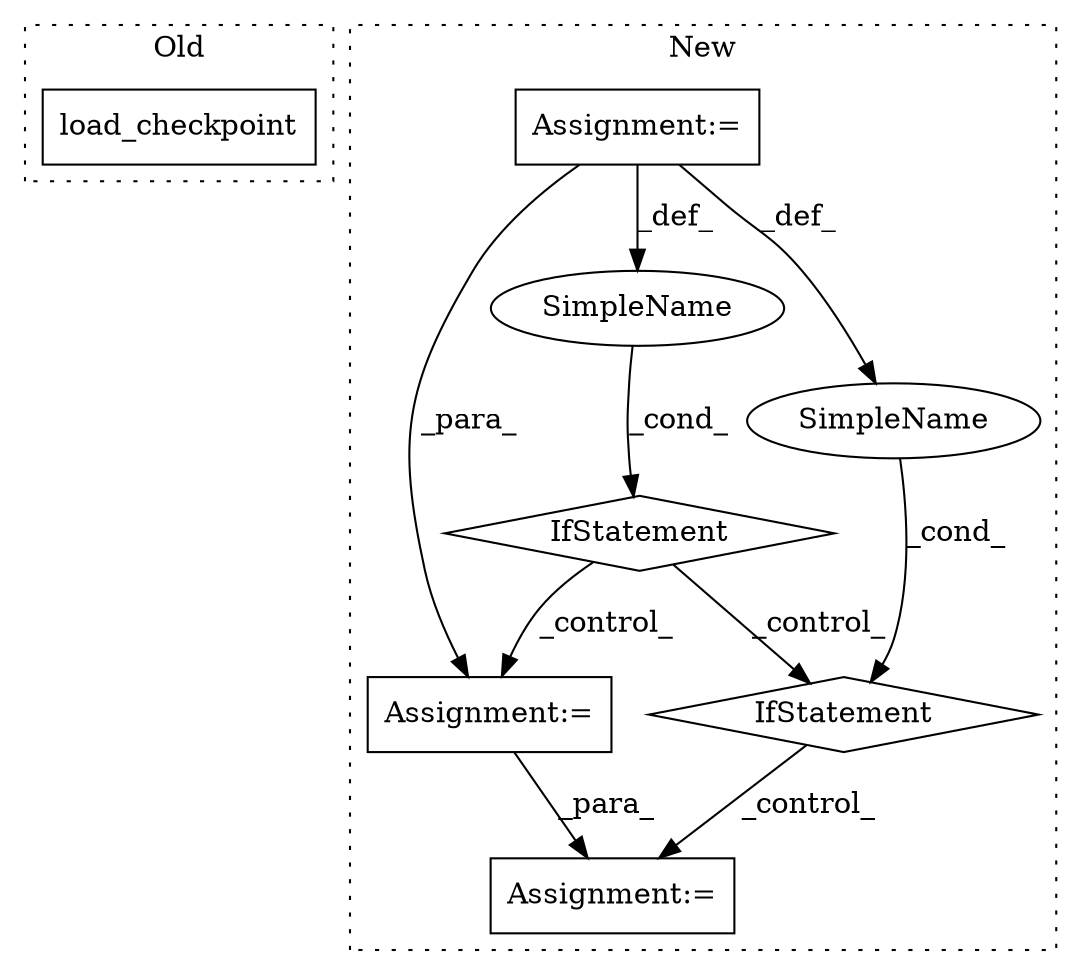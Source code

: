 digraph G {
subgraph cluster0 {
1 [label="load_checkpoint" a="32" s="8431,8462" l="16,1" shape="box"];
label = "Old";
style="dotted";
}
subgraph cluster1 {
2 [label="IfStatement" a="25" s="8326,8364" l="4,2" shape="diamond"];
3 [label="Assignment:=" a="7" s="8206,8314" l="72,2" shape="box"];
4 [label="Assignment:=" a="7" s="8390" l="1" shape="box"];
5 [label="SimpleName" a="42" s="" l="" shape="ellipse"];
6 [label="IfStatement" a="25" s="8428,8463" l="14,2" shape="diamond"];
7 [label="SimpleName" a="42" s="" l="" shape="ellipse"];
8 [label="Assignment:=" a="7" s="8565" l="1" shape="box"];
label = "New";
style="dotted";
}
2 -> 6 [label="_control_"];
2 -> 4 [label="_control_"];
3 -> 7 [label="_def_"];
3 -> 5 [label="_def_"];
3 -> 4 [label="_para_"];
4 -> 8 [label="_para_"];
5 -> 2 [label="_cond_"];
6 -> 8 [label="_control_"];
7 -> 6 [label="_cond_"];
}